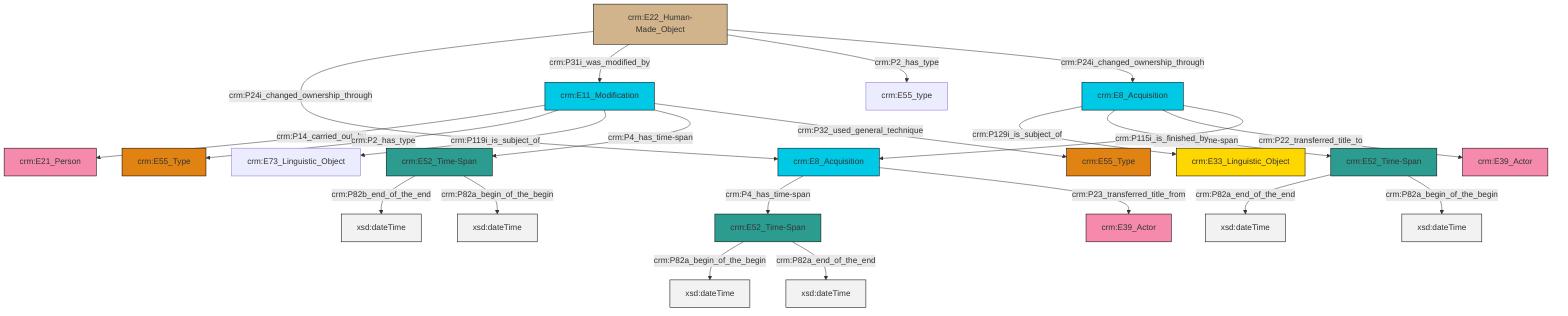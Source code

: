 graph TD
classDef Literal fill:#f2f2f2,stroke:#000000;
classDef CRM_Entity fill:#FFFFFF,stroke:#000000;
classDef Temporal_Entity fill:#00C9E6, stroke:#000000;
classDef Type fill:#E18312, stroke:#000000;
classDef Time-Span fill:#2C9C91, stroke:#000000;
classDef Appellation fill:#FFEB7F, stroke:#000000;
classDef Place fill:#008836, stroke:#000000;
classDef Persistent_Item fill:#B266B2, stroke:#000000;
classDef Conceptual_Object fill:#FFD700, stroke:#000000;
classDef Physical_Thing fill:#D2B48C, stroke:#000000;
classDef Actor fill:#f58aad, stroke:#000000;
classDef PC_Classes fill:#4ce600, stroke:#000000;
classDef Multi fill:#cccccc,stroke:#000000;

2["crm:E11_Modification"]:::Temporal_Entity -->|crm:P14_carried_out_by| 3["crm:E21_Person"]:::Actor
4["crm:E52_Time-Span"]:::Time-Span -->|crm:P82a_begin_of_the_begin| 5[xsd:dateTime]:::Literal
8["crm:E22_Human-Made_Object"]:::Physical_Thing -->|crm:P24i_changed_ownership_through| 9["crm:E8_Acquisition"]:::Temporal_Entity
8["crm:E22_Human-Made_Object"]:::Physical_Thing -->|crm:P31i_was_modified_by| 2["crm:E11_Modification"]:::Temporal_Entity
4["crm:E52_Time-Span"]:::Time-Span -->|crm:P82a_end_of_the_end| 11[xsd:dateTime]:::Literal
12["crm:E52_Time-Span"]:::Time-Span -->|crm:P82a_end_of_the_end| 13[xsd:dateTime]:::Literal
16["crm:E52_Time-Span"]:::Time-Span -->|crm:P82b_end_of_the_end| 21[xsd:dateTime]:::Literal
9["crm:E8_Acquisition"]:::Temporal_Entity -->|crm:P4_has_time-span| 4["crm:E52_Time-Span"]:::Time-Span
2["crm:E11_Modification"]:::Temporal_Entity -->|crm:P2_has_type| 22["crm:E55_Type"]:::Type
2["crm:E11_Modification"]:::Temporal_Entity -->|crm:P119i_is_subject_of| 23["crm:E73_Linguistic_Object"]:::Default
8["crm:E22_Human-Made_Object"]:::Physical_Thing -->|crm:P2_has_type| 0["crm:E55_type"]:::Default
25["crm:E8_Acquisition"]:::Temporal_Entity -->|crm:P129i_is_subject_of| 26["crm:E33_Linguistic_Object"]:::Conceptual_Object
16["crm:E52_Time-Span"]:::Time-Span -->|crm:P82a_begin_of_the_begin| 27[xsd:dateTime]:::Literal
9["crm:E8_Acquisition"]:::Temporal_Entity -->|crm:P23_transferred_title_from| 18["crm:E39_Actor"]:::Actor
8["crm:E22_Human-Made_Object"]:::Physical_Thing -->|crm:P24i_changed_ownership_through| 25["crm:E8_Acquisition"]:::Temporal_Entity
2["crm:E11_Modification"]:::Temporal_Entity -->|crm:P4_has_time-span| 16["crm:E52_Time-Span"]:::Time-Span
25["crm:E8_Acquisition"]:::Temporal_Entity -->|crm:P4_has_time-span| 12["crm:E52_Time-Span"]:::Time-Span
12["crm:E52_Time-Span"]:::Time-Span -->|crm:P82a_begin_of_the_begin| 34[xsd:dateTime]:::Literal
25["crm:E8_Acquisition"]:::Temporal_Entity -->|crm:P22_transferred_title_to| 14["crm:E39_Actor"]:::Actor
2["crm:E11_Modification"]:::Temporal_Entity -->|crm:P32_used_general_technique| 6["crm:E55_Type"]:::Type
25["crm:E8_Acquisition"]:::Temporal_Entity -->|crm:P115i_is_finished_by| 9["crm:E8_Acquisition"]:::Temporal_Entity